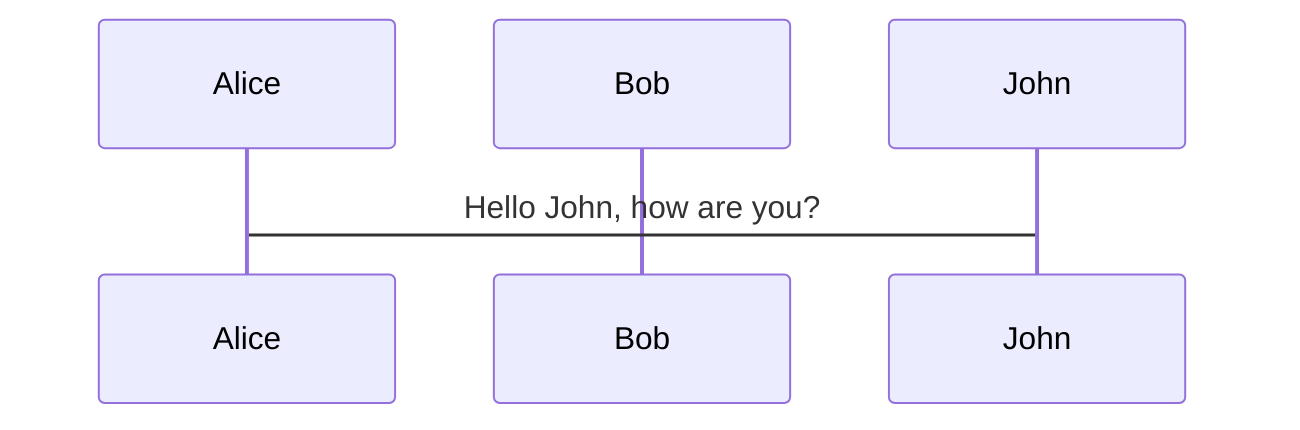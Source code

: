 sequenceDiagram
      participant Alice
      participant Bob
      Alice->John: Hello John, how are you?